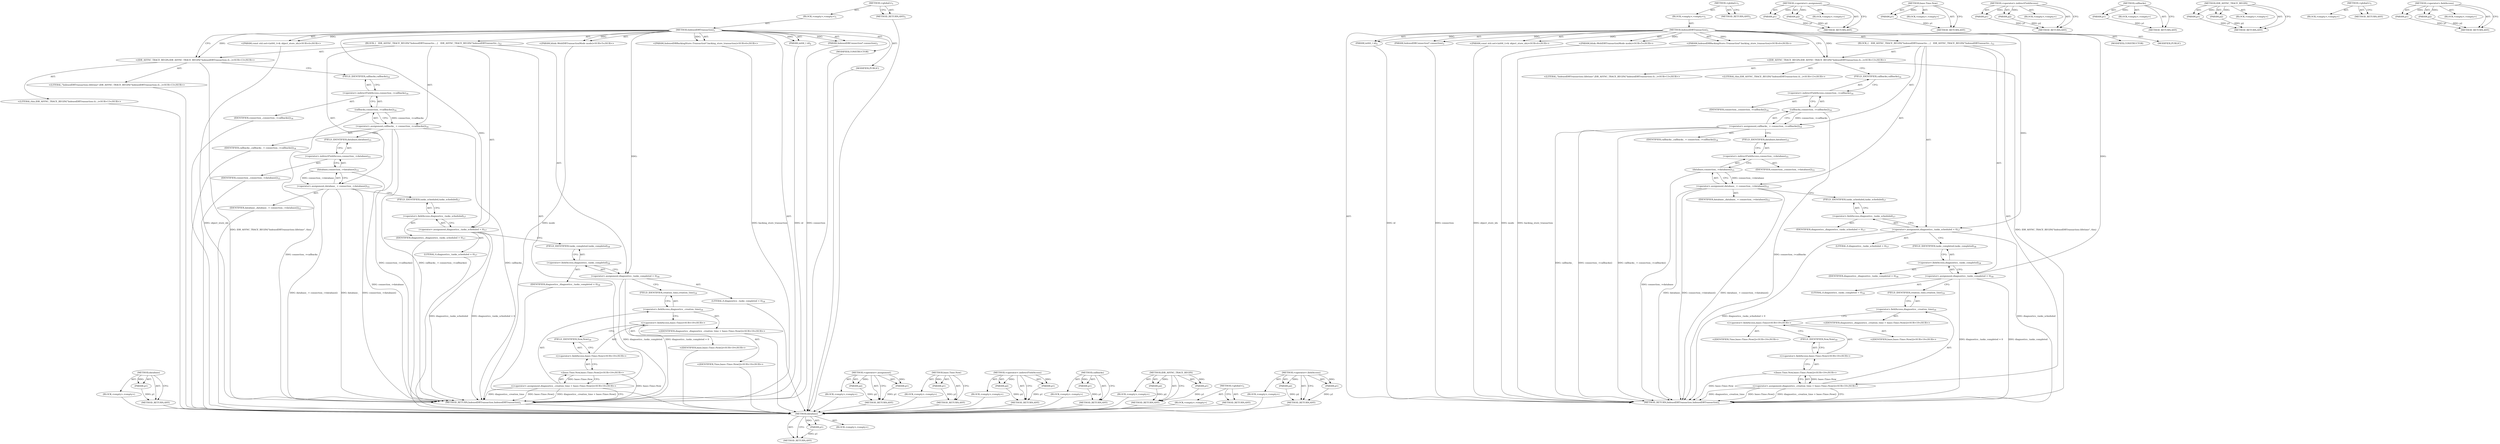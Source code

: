 digraph "&lt;operator&gt;.fieldAccess" {
vulnerable_104 [label=<(METHOD,database)>];
vulnerable_105 [label=<(PARAM,p1)>];
vulnerable_106 [label=<(BLOCK,&lt;empty&gt;,&lt;empty&gt;)>];
vulnerable_107 [label=<(METHOD_RETURN,ANY)>];
vulnerable_6 [label=<(METHOD,&lt;global&gt;)<SUB>1</SUB>>];
vulnerable_7 [label=<(BLOCK,&lt;empty&gt;,&lt;empty&gt;)<SUB>1</SUB>>];
vulnerable_8 [label=<(METHOD,IndexedDBTransaction)<SUB>1</SUB>>];
vulnerable_9 [label=<(PARAM,int64_t id)<SUB>2</SUB>>];
vulnerable_10 [label=<(PARAM,IndexedDBConnection* connection)<SUB>3</SUB>>];
vulnerable_11 [label="<(PARAM,const std::set&lt;int64_t&gt;&amp; object_store_ids)<SUB>4</SUB>>"];
vulnerable_12 [label="<(PARAM,blink::WebIDBTransactionMode mode)<SUB>5</SUB>>"];
vulnerable_13 [label="<(PARAM,IndexedDBBackingStore::Transaction* backing_store_transaction)<SUB>6</SUB>>"];
vulnerable_14 [label=<(BLOCK,{
   IDB_ASYNC_TRACE_BEGIN(&quot;IndexedDBTransactio...,{
   IDB_ASYNC_TRACE_BEGIN(&quot;IndexedDBTransactio...)<SUB>12</SUB>>];
vulnerable_15 [label="<(IDB_ASYNC_TRACE_BEGIN,IDB_ASYNC_TRACE_BEGIN(&quot;IndexedDBTransaction::li...)<SUB>13</SUB>>"];
vulnerable_16 [label="<(LITERAL,&quot;IndexedDBTransaction::lifetime&quot;,IDB_ASYNC_TRACE_BEGIN(&quot;IndexedDBTransaction::li...)<SUB>13</SUB>>"];
vulnerable_17 [label="<(LITERAL,this,IDB_ASYNC_TRACE_BEGIN(&quot;IndexedDBTransaction::li...)<SUB>13</SUB>>"];
vulnerable_18 [label=<(&lt;operator&gt;.assignment,callbacks_ = connection_-&gt;callbacks())<SUB>14</SUB>>];
vulnerable_19 [label=<(IDENTIFIER,callbacks_,callbacks_ = connection_-&gt;callbacks())<SUB>14</SUB>>];
vulnerable_20 [label=<(callbacks,connection_-&gt;callbacks())<SUB>14</SUB>>];
vulnerable_21 [label=<(&lt;operator&gt;.indirectFieldAccess,connection_-&gt;callbacks)<SUB>14</SUB>>];
vulnerable_22 [label=<(IDENTIFIER,connection_,connection_-&gt;callbacks())<SUB>14</SUB>>];
vulnerable_23 [label=<(FIELD_IDENTIFIER,callbacks,callbacks)<SUB>14</SUB>>];
vulnerable_24 [label=<(&lt;operator&gt;.assignment,database_ = connection_-&gt;database())<SUB>15</SUB>>];
vulnerable_25 [label=<(IDENTIFIER,database_,database_ = connection_-&gt;database())<SUB>15</SUB>>];
vulnerable_26 [label=<(database,connection_-&gt;database())<SUB>15</SUB>>];
vulnerable_27 [label=<(&lt;operator&gt;.indirectFieldAccess,connection_-&gt;database)<SUB>15</SUB>>];
vulnerable_28 [label=<(IDENTIFIER,connection_,connection_-&gt;database())<SUB>15</SUB>>];
vulnerable_29 [label=<(FIELD_IDENTIFIER,database,database)<SUB>15</SUB>>];
vulnerable_30 [label=<(&lt;operator&gt;.assignment,diagnostics_.tasks_scheduled = 0)<SUB>17</SUB>>];
vulnerable_31 [label=<(&lt;operator&gt;.fieldAccess,diagnostics_.tasks_scheduled)<SUB>17</SUB>>];
vulnerable_32 [label=<(IDENTIFIER,diagnostics_,diagnostics_.tasks_scheduled = 0)<SUB>17</SUB>>];
vulnerable_33 [label=<(FIELD_IDENTIFIER,tasks_scheduled,tasks_scheduled)<SUB>17</SUB>>];
vulnerable_34 [label=<(LITERAL,0,diagnostics_.tasks_scheduled = 0)<SUB>17</SUB>>];
vulnerable_35 [label=<(&lt;operator&gt;.assignment,diagnostics_.tasks_completed = 0)<SUB>18</SUB>>];
vulnerable_36 [label=<(&lt;operator&gt;.fieldAccess,diagnostics_.tasks_completed)<SUB>18</SUB>>];
vulnerable_37 [label=<(IDENTIFIER,diagnostics_,diagnostics_.tasks_completed = 0)<SUB>18</SUB>>];
vulnerable_38 [label=<(FIELD_IDENTIFIER,tasks_completed,tasks_completed)<SUB>18</SUB>>];
vulnerable_39 [label=<(LITERAL,0,diagnostics_.tasks_completed = 0)<SUB>18</SUB>>];
vulnerable_40 [label="<(&lt;operator&gt;.assignment,diagnostics_.creation_time = base::Time::Now())<SUB>19</SUB>>"];
vulnerable_41 [label=<(&lt;operator&gt;.fieldAccess,diagnostics_.creation_time)<SUB>19</SUB>>];
vulnerable_42 [label="<(IDENTIFIER,diagnostics_,diagnostics_.creation_time = base::Time::Now())<SUB>19</SUB>>"];
vulnerable_43 [label=<(FIELD_IDENTIFIER,creation_time,creation_time)<SUB>19</SUB>>];
vulnerable_44 [label="<(base.Time.Now,base::Time::Now())<SUB>19</SUB>>"];
vulnerable_45 [label="<(&lt;operator&gt;.fieldAccess,base::Time::Now)<SUB>19</SUB>>"];
vulnerable_46 [label="<(&lt;operator&gt;.fieldAccess,base::Time)<SUB>19</SUB>>"];
vulnerable_47 [label="<(IDENTIFIER,base,base::Time::Now())<SUB>19</SUB>>"];
vulnerable_48 [label="<(IDENTIFIER,Time,base::Time::Now())<SUB>19</SUB>>"];
vulnerable_49 [label=<(FIELD_IDENTIFIER,Now,Now)<SUB>19</SUB>>];
vulnerable_50 [label=<(MODIFIER,CONSTRUCTOR)>];
vulnerable_51 [label=<(MODIFIER,PUBLIC)>];
vulnerable_52 [label=<(METHOD_RETURN,IndexedDBTransaction.IndexedDBTransaction)<SUB>1</SUB>>];
vulnerable_54 [label=<(METHOD_RETURN,ANY)<SUB>1</SUB>>];
vulnerable_90 [label=<(METHOD,&lt;operator&gt;.assignment)>];
vulnerable_91 [label=<(PARAM,p1)>];
vulnerable_92 [label=<(PARAM,p2)>];
vulnerable_93 [label=<(BLOCK,&lt;empty&gt;,&lt;empty&gt;)>];
vulnerable_94 [label=<(METHOD_RETURN,ANY)>];
vulnerable_113 [label=<(METHOD,base.Time.Now)>];
vulnerable_114 [label=<(PARAM,p1)>];
vulnerable_115 [label=<(BLOCK,&lt;empty&gt;,&lt;empty&gt;)>];
vulnerable_116 [label=<(METHOD_RETURN,ANY)>];
vulnerable_99 [label=<(METHOD,&lt;operator&gt;.indirectFieldAccess)>];
vulnerable_100 [label=<(PARAM,p1)>];
vulnerable_101 [label=<(PARAM,p2)>];
vulnerable_102 [label=<(BLOCK,&lt;empty&gt;,&lt;empty&gt;)>];
vulnerable_103 [label=<(METHOD_RETURN,ANY)>];
vulnerable_95 [label=<(METHOD,callbacks)>];
vulnerable_96 [label=<(PARAM,p1)>];
vulnerable_97 [label=<(BLOCK,&lt;empty&gt;,&lt;empty&gt;)>];
vulnerable_98 [label=<(METHOD_RETURN,ANY)>];
vulnerable_85 [label=<(METHOD,IDB_ASYNC_TRACE_BEGIN)>];
vulnerable_86 [label=<(PARAM,p1)>];
vulnerable_87 [label=<(PARAM,p2)>];
vulnerable_88 [label=<(BLOCK,&lt;empty&gt;,&lt;empty&gt;)>];
vulnerable_89 [label=<(METHOD_RETURN,ANY)>];
vulnerable_79 [label=<(METHOD,&lt;global&gt;)<SUB>1</SUB>>];
vulnerable_80 [label=<(BLOCK,&lt;empty&gt;,&lt;empty&gt;)>];
vulnerable_81 [label=<(METHOD_RETURN,ANY)>];
vulnerable_108 [label=<(METHOD,&lt;operator&gt;.fieldAccess)>];
vulnerable_109 [label=<(PARAM,p1)>];
vulnerable_110 [label=<(PARAM,p2)>];
vulnerable_111 [label=<(BLOCK,&lt;empty&gt;,&lt;empty&gt;)>];
vulnerable_112 [label=<(METHOD_RETURN,ANY)>];
fixed_104 [label=<(METHOD,database)>];
fixed_105 [label=<(PARAM,p1)>];
fixed_106 [label=<(BLOCK,&lt;empty&gt;,&lt;empty&gt;)>];
fixed_107 [label=<(METHOD_RETURN,ANY)>];
fixed_6 [label=<(METHOD,&lt;global&gt;)<SUB>1</SUB>>];
fixed_7 [label=<(BLOCK,&lt;empty&gt;,&lt;empty&gt;)<SUB>1</SUB>>];
fixed_8 [label=<(METHOD,IndexedDBTransaction)<SUB>1</SUB>>];
fixed_9 [label=<(PARAM,int64_t id)<SUB>2</SUB>>];
fixed_10 [label=<(PARAM,IndexedDBConnection* connection)<SUB>3</SUB>>];
fixed_11 [label="<(PARAM,const std::set&lt;int64_t&gt;&amp; object_store_ids)<SUB>4</SUB>>"];
fixed_12 [label="<(PARAM,blink::WebIDBTransactionMode mode)<SUB>5</SUB>>"];
fixed_13 [label="<(PARAM,IndexedDBBackingStore::Transaction* backing_store_transaction)<SUB>6</SUB>>"];
fixed_14 [label=<(BLOCK,{
   IDB_ASYNC_TRACE_BEGIN(&quot;IndexedDBTransactio...,{
   IDB_ASYNC_TRACE_BEGIN(&quot;IndexedDBTransactio...)<SUB>12</SUB>>];
fixed_15 [label="<(IDB_ASYNC_TRACE_BEGIN,IDB_ASYNC_TRACE_BEGIN(&quot;IndexedDBTransaction::li...)<SUB>13</SUB>>"];
fixed_16 [label="<(LITERAL,&quot;IndexedDBTransaction::lifetime&quot;,IDB_ASYNC_TRACE_BEGIN(&quot;IndexedDBTransaction::li...)<SUB>13</SUB>>"];
fixed_17 [label="<(LITERAL,this,IDB_ASYNC_TRACE_BEGIN(&quot;IndexedDBTransaction::li...)<SUB>13</SUB>>"];
fixed_18 [label=<(&lt;operator&gt;.assignment,callbacks_ = connection_-&gt;callbacks())<SUB>14</SUB>>];
fixed_19 [label=<(IDENTIFIER,callbacks_,callbacks_ = connection_-&gt;callbacks())<SUB>14</SUB>>];
fixed_20 [label=<(callbacks,connection_-&gt;callbacks())<SUB>14</SUB>>];
fixed_21 [label=<(&lt;operator&gt;.indirectFieldAccess,connection_-&gt;callbacks)<SUB>14</SUB>>];
fixed_22 [label=<(IDENTIFIER,connection_,connection_-&gt;callbacks())<SUB>14</SUB>>];
fixed_23 [label=<(FIELD_IDENTIFIER,callbacks,callbacks)<SUB>14</SUB>>];
fixed_24 [label=<(&lt;operator&gt;.assignment,database_ = connection_-&gt;database())<SUB>15</SUB>>];
fixed_25 [label=<(IDENTIFIER,database_,database_ = connection_-&gt;database())<SUB>15</SUB>>];
fixed_26 [label=<(database,connection_-&gt;database())<SUB>15</SUB>>];
fixed_27 [label=<(&lt;operator&gt;.indirectFieldAccess,connection_-&gt;database)<SUB>15</SUB>>];
fixed_28 [label=<(IDENTIFIER,connection_,connection_-&gt;database())<SUB>15</SUB>>];
fixed_29 [label=<(FIELD_IDENTIFIER,database,database)<SUB>15</SUB>>];
fixed_30 [label=<(&lt;operator&gt;.assignment,diagnostics_.tasks_scheduled = 0)<SUB>17</SUB>>];
fixed_31 [label=<(&lt;operator&gt;.fieldAccess,diagnostics_.tasks_scheduled)<SUB>17</SUB>>];
fixed_32 [label=<(IDENTIFIER,diagnostics_,diagnostics_.tasks_scheduled = 0)<SUB>17</SUB>>];
fixed_33 [label=<(FIELD_IDENTIFIER,tasks_scheduled,tasks_scheduled)<SUB>17</SUB>>];
fixed_34 [label=<(LITERAL,0,diagnostics_.tasks_scheduled = 0)<SUB>17</SUB>>];
fixed_35 [label=<(&lt;operator&gt;.assignment,diagnostics_.tasks_completed = 0)<SUB>18</SUB>>];
fixed_36 [label=<(&lt;operator&gt;.fieldAccess,diagnostics_.tasks_completed)<SUB>18</SUB>>];
fixed_37 [label=<(IDENTIFIER,diagnostics_,diagnostics_.tasks_completed = 0)<SUB>18</SUB>>];
fixed_38 [label=<(FIELD_IDENTIFIER,tasks_completed,tasks_completed)<SUB>18</SUB>>];
fixed_39 [label=<(LITERAL,0,diagnostics_.tasks_completed = 0)<SUB>18</SUB>>];
fixed_40 [label="<(&lt;operator&gt;.assignment,diagnostics_.creation_time = base::Time::Now())<SUB>19</SUB>>"];
fixed_41 [label=<(&lt;operator&gt;.fieldAccess,diagnostics_.creation_time)<SUB>19</SUB>>];
fixed_42 [label="<(IDENTIFIER,diagnostics_,diagnostics_.creation_time = base::Time::Now())<SUB>19</SUB>>"];
fixed_43 [label=<(FIELD_IDENTIFIER,creation_time,creation_time)<SUB>19</SUB>>];
fixed_44 [label="<(base.Time.Now,base::Time::Now())<SUB>19</SUB>>"];
fixed_45 [label="<(&lt;operator&gt;.fieldAccess,base::Time::Now)<SUB>19</SUB>>"];
fixed_46 [label="<(&lt;operator&gt;.fieldAccess,base::Time)<SUB>19</SUB>>"];
fixed_47 [label="<(IDENTIFIER,base,base::Time::Now())<SUB>19</SUB>>"];
fixed_48 [label="<(IDENTIFIER,Time,base::Time::Now())<SUB>19</SUB>>"];
fixed_49 [label=<(FIELD_IDENTIFIER,Now,Now)<SUB>19</SUB>>];
fixed_50 [label=<(MODIFIER,CONSTRUCTOR)>];
fixed_51 [label=<(MODIFIER,PUBLIC)>];
fixed_52 [label=<(METHOD_RETURN,IndexedDBTransaction.IndexedDBTransaction)<SUB>1</SUB>>];
fixed_54 [label=<(METHOD_RETURN,ANY)<SUB>1</SUB>>];
fixed_90 [label=<(METHOD,&lt;operator&gt;.assignment)>];
fixed_91 [label=<(PARAM,p1)>];
fixed_92 [label=<(PARAM,p2)>];
fixed_93 [label=<(BLOCK,&lt;empty&gt;,&lt;empty&gt;)>];
fixed_94 [label=<(METHOD_RETURN,ANY)>];
fixed_113 [label=<(METHOD,base.Time.Now)>];
fixed_114 [label=<(PARAM,p1)>];
fixed_115 [label=<(BLOCK,&lt;empty&gt;,&lt;empty&gt;)>];
fixed_116 [label=<(METHOD_RETURN,ANY)>];
fixed_99 [label=<(METHOD,&lt;operator&gt;.indirectFieldAccess)>];
fixed_100 [label=<(PARAM,p1)>];
fixed_101 [label=<(PARAM,p2)>];
fixed_102 [label=<(BLOCK,&lt;empty&gt;,&lt;empty&gt;)>];
fixed_103 [label=<(METHOD_RETURN,ANY)>];
fixed_95 [label=<(METHOD,callbacks)>];
fixed_96 [label=<(PARAM,p1)>];
fixed_97 [label=<(BLOCK,&lt;empty&gt;,&lt;empty&gt;)>];
fixed_98 [label=<(METHOD_RETURN,ANY)>];
fixed_85 [label=<(METHOD,IDB_ASYNC_TRACE_BEGIN)>];
fixed_86 [label=<(PARAM,p1)>];
fixed_87 [label=<(PARAM,p2)>];
fixed_88 [label=<(BLOCK,&lt;empty&gt;,&lt;empty&gt;)>];
fixed_89 [label=<(METHOD_RETURN,ANY)>];
fixed_79 [label=<(METHOD,&lt;global&gt;)<SUB>1</SUB>>];
fixed_80 [label=<(BLOCK,&lt;empty&gt;,&lt;empty&gt;)>];
fixed_81 [label=<(METHOD_RETURN,ANY)>];
fixed_108 [label=<(METHOD,&lt;operator&gt;.fieldAccess)>];
fixed_109 [label=<(PARAM,p1)>];
fixed_110 [label=<(PARAM,p2)>];
fixed_111 [label=<(BLOCK,&lt;empty&gt;,&lt;empty&gt;)>];
fixed_112 [label=<(METHOD_RETURN,ANY)>];
vulnerable_104 -> vulnerable_105  [key=0, label="AST: "];
vulnerable_104 -> vulnerable_105  [key=1, label="DDG: "];
vulnerable_104 -> vulnerable_106  [key=0, label="AST: "];
vulnerable_104 -> vulnerable_107  [key=0, label="AST: "];
vulnerable_104 -> vulnerable_107  [key=1, label="CFG: "];
vulnerable_105 -> vulnerable_107  [key=0, label="DDG: p1"];
vulnerable_6 -> vulnerable_7  [key=0, label="AST: "];
vulnerable_6 -> vulnerable_54  [key=0, label="AST: "];
vulnerable_6 -> vulnerable_54  [key=1, label="CFG: "];
vulnerable_7 -> vulnerable_8  [key=0, label="AST: "];
vulnerable_8 -> vulnerable_9  [key=0, label="AST: "];
vulnerable_8 -> vulnerable_9  [key=1, label="DDG: "];
vulnerable_8 -> vulnerable_10  [key=0, label="AST: "];
vulnerable_8 -> vulnerable_10  [key=1, label="DDG: "];
vulnerable_8 -> vulnerable_11  [key=0, label="AST: "];
vulnerable_8 -> vulnerable_11  [key=1, label="DDG: "];
vulnerable_8 -> vulnerable_12  [key=0, label="AST: "];
vulnerable_8 -> vulnerable_12  [key=1, label="DDG: "];
vulnerable_8 -> vulnerable_13  [key=0, label="AST: "];
vulnerable_8 -> vulnerable_13  [key=1, label="DDG: "];
vulnerable_8 -> vulnerable_14  [key=0, label="AST: "];
vulnerable_8 -> vulnerable_50  [key=0, label="AST: "];
vulnerable_8 -> vulnerable_51  [key=0, label="AST: "];
vulnerable_8 -> vulnerable_52  [key=0, label="AST: "];
vulnerable_8 -> vulnerable_15  [key=0, label="CFG: "];
vulnerable_8 -> vulnerable_15  [key=1, label="DDG: "];
vulnerable_8 -> vulnerable_30  [key=0, label="DDG: "];
vulnerable_8 -> vulnerable_35  [key=0, label="DDG: "];
vulnerable_9 -> vulnerable_52  [key=0, label="DDG: id"];
vulnerable_10 -> vulnerable_52  [key=0, label="DDG: connection"];
vulnerable_11 -> vulnerable_52  [key=0, label="DDG: object_store_ids"];
vulnerable_12 -> vulnerable_52  [key=0, label="DDG: mode"];
vulnerable_13 -> vulnerable_52  [key=0, label="DDG: backing_store_transaction"];
vulnerable_14 -> vulnerable_15  [key=0, label="AST: "];
vulnerable_14 -> vulnerable_18  [key=0, label="AST: "];
vulnerable_14 -> vulnerable_24  [key=0, label="AST: "];
vulnerable_14 -> vulnerable_30  [key=0, label="AST: "];
vulnerable_14 -> vulnerable_35  [key=0, label="AST: "];
vulnerable_14 -> vulnerable_40  [key=0, label="AST: "];
vulnerable_15 -> vulnerable_16  [key=0, label="AST: "];
vulnerable_15 -> vulnerable_17  [key=0, label="AST: "];
vulnerable_15 -> vulnerable_23  [key=0, label="CFG: "];
vulnerable_15 -> vulnerable_52  [key=0, label="DDG: IDB_ASYNC_TRACE_BEGIN(&quot;IndexedDBTransaction::lifetime&quot;, this)"];
vulnerable_18 -> vulnerable_19  [key=0, label="AST: "];
vulnerable_18 -> vulnerable_20  [key=0, label="AST: "];
vulnerable_18 -> vulnerable_29  [key=0, label="CFG: "];
vulnerable_18 -> vulnerable_52  [key=0, label="DDG: connection_-&gt;callbacks()"];
vulnerable_18 -> vulnerable_52  [key=1, label="DDG: callbacks_ = connection_-&gt;callbacks()"];
vulnerable_18 -> vulnerable_52  [key=2, label="DDG: callbacks_"];
vulnerable_20 -> vulnerable_21  [key=0, label="AST: "];
vulnerable_20 -> vulnerable_18  [key=0, label="CFG: "];
vulnerable_20 -> vulnerable_18  [key=1, label="DDG: connection_-&gt;callbacks"];
vulnerable_20 -> vulnerable_52  [key=0, label="DDG: connection_-&gt;callbacks"];
vulnerable_21 -> vulnerable_22  [key=0, label="AST: "];
vulnerable_21 -> vulnerable_23  [key=0, label="AST: "];
vulnerable_21 -> vulnerable_20  [key=0, label="CFG: "];
vulnerable_23 -> vulnerable_21  [key=0, label="CFG: "];
vulnerable_24 -> vulnerable_25  [key=0, label="AST: "];
vulnerable_24 -> vulnerable_26  [key=0, label="AST: "];
vulnerable_24 -> vulnerable_33  [key=0, label="CFG: "];
vulnerable_24 -> vulnerable_52  [key=0, label="DDG: connection_-&gt;database()"];
vulnerable_24 -> vulnerable_52  [key=1, label="DDG: database_ = connection_-&gt;database()"];
vulnerable_24 -> vulnerable_52  [key=2, label="DDG: database_"];
vulnerable_26 -> vulnerable_27  [key=0, label="AST: "];
vulnerable_26 -> vulnerable_24  [key=0, label="CFG: "];
vulnerable_26 -> vulnerable_24  [key=1, label="DDG: connection_-&gt;database"];
vulnerable_26 -> vulnerable_52  [key=0, label="DDG: connection_-&gt;database"];
vulnerable_27 -> vulnerable_28  [key=0, label="AST: "];
vulnerable_27 -> vulnerable_29  [key=0, label="AST: "];
vulnerable_27 -> vulnerable_26  [key=0, label="CFG: "];
vulnerable_29 -> vulnerable_27  [key=0, label="CFG: "];
vulnerable_30 -> vulnerable_31  [key=0, label="AST: "];
vulnerable_30 -> vulnerable_34  [key=0, label="AST: "];
vulnerable_30 -> vulnerable_38  [key=0, label="CFG: "];
vulnerable_30 -> vulnerable_52  [key=0, label="DDG: diagnostics_.tasks_scheduled"];
vulnerable_30 -> vulnerable_52  [key=1, label="DDG: diagnostics_.tasks_scheduled = 0"];
vulnerable_31 -> vulnerable_32  [key=0, label="AST: "];
vulnerable_31 -> vulnerable_33  [key=0, label="AST: "];
vulnerable_31 -> vulnerable_30  [key=0, label="CFG: "];
vulnerable_33 -> vulnerable_31  [key=0, label="CFG: "];
vulnerable_35 -> vulnerable_36  [key=0, label="AST: "];
vulnerable_35 -> vulnerable_39  [key=0, label="AST: "];
vulnerable_35 -> vulnerable_43  [key=0, label="CFG: "];
vulnerable_35 -> vulnerable_52  [key=0, label="DDG: diagnostics_.tasks_completed"];
vulnerable_35 -> vulnerable_52  [key=1, label="DDG: diagnostics_.tasks_completed = 0"];
vulnerable_36 -> vulnerable_37  [key=0, label="AST: "];
vulnerable_36 -> vulnerable_38  [key=0, label="AST: "];
vulnerable_36 -> vulnerable_35  [key=0, label="CFG: "];
vulnerable_38 -> vulnerable_36  [key=0, label="CFG: "];
vulnerable_40 -> vulnerable_41  [key=0, label="AST: "];
vulnerable_40 -> vulnerable_44  [key=0, label="AST: "];
vulnerable_40 -> vulnerable_52  [key=0, label="CFG: "];
vulnerable_40 -> vulnerable_52  [key=1, label="DDG: diagnostics_.creation_time"];
vulnerable_40 -> vulnerable_52  [key=2, label="DDG: base::Time::Now()"];
vulnerable_40 -> vulnerable_52  [key=3, label="DDG: diagnostics_.creation_time = base::Time::Now()"];
vulnerable_41 -> vulnerable_42  [key=0, label="AST: "];
vulnerable_41 -> vulnerable_43  [key=0, label="AST: "];
vulnerable_41 -> vulnerable_46  [key=0, label="CFG: "];
vulnerable_43 -> vulnerable_41  [key=0, label="CFG: "];
vulnerable_44 -> vulnerable_45  [key=0, label="AST: "];
vulnerable_44 -> vulnerable_40  [key=0, label="CFG: "];
vulnerable_44 -> vulnerable_40  [key=1, label="DDG: base::Time::Now"];
vulnerable_44 -> vulnerable_52  [key=0, label="DDG: base::Time::Now"];
vulnerable_45 -> vulnerable_46  [key=0, label="AST: "];
vulnerable_45 -> vulnerable_49  [key=0, label="AST: "];
vulnerable_45 -> vulnerable_44  [key=0, label="CFG: "];
vulnerable_46 -> vulnerable_47  [key=0, label="AST: "];
vulnerable_46 -> vulnerable_48  [key=0, label="AST: "];
vulnerable_46 -> vulnerable_49  [key=0, label="CFG: "];
vulnerable_49 -> vulnerable_45  [key=0, label="CFG: "];
vulnerable_90 -> vulnerable_91  [key=0, label="AST: "];
vulnerable_90 -> vulnerable_91  [key=1, label="DDG: "];
vulnerable_90 -> vulnerable_93  [key=0, label="AST: "];
vulnerable_90 -> vulnerable_92  [key=0, label="AST: "];
vulnerable_90 -> vulnerable_92  [key=1, label="DDG: "];
vulnerable_90 -> vulnerable_94  [key=0, label="AST: "];
vulnerable_90 -> vulnerable_94  [key=1, label="CFG: "];
vulnerable_91 -> vulnerable_94  [key=0, label="DDG: p1"];
vulnerable_92 -> vulnerable_94  [key=0, label="DDG: p2"];
vulnerable_113 -> vulnerable_114  [key=0, label="AST: "];
vulnerable_113 -> vulnerable_114  [key=1, label="DDG: "];
vulnerable_113 -> vulnerable_115  [key=0, label="AST: "];
vulnerable_113 -> vulnerable_116  [key=0, label="AST: "];
vulnerable_113 -> vulnerable_116  [key=1, label="CFG: "];
vulnerable_114 -> vulnerable_116  [key=0, label="DDG: p1"];
vulnerable_99 -> vulnerable_100  [key=0, label="AST: "];
vulnerable_99 -> vulnerable_100  [key=1, label="DDG: "];
vulnerable_99 -> vulnerable_102  [key=0, label="AST: "];
vulnerable_99 -> vulnerable_101  [key=0, label="AST: "];
vulnerable_99 -> vulnerable_101  [key=1, label="DDG: "];
vulnerable_99 -> vulnerable_103  [key=0, label="AST: "];
vulnerable_99 -> vulnerable_103  [key=1, label="CFG: "];
vulnerable_100 -> vulnerable_103  [key=0, label="DDG: p1"];
vulnerable_101 -> vulnerable_103  [key=0, label="DDG: p2"];
vulnerable_95 -> vulnerable_96  [key=0, label="AST: "];
vulnerable_95 -> vulnerable_96  [key=1, label="DDG: "];
vulnerable_95 -> vulnerable_97  [key=0, label="AST: "];
vulnerable_95 -> vulnerable_98  [key=0, label="AST: "];
vulnerable_95 -> vulnerable_98  [key=1, label="CFG: "];
vulnerable_96 -> vulnerable_98  [key=0, label="DDG: p1"];
vulnerable_85 -> vulnerable_86  [key=0, label="AST: "];
vulnerable_85 -> vulnerable_86  [key=1, label="DDG: "];
vulnerable_85 -> vulnerable_88  [key=0, label="AST: "];
vulnerable_85 -> vulnerable_87  [key=0, label="AST: "];
vulnerable_85 -> vulnerable_87  [key=1, label="DDG: "];
vulnerable_85 -> vulnerable_89  [key=0, label="AST: "];
vulnerable_85 -> vulnerable_89  [key=1, label="CFG: "];
vulnerable_86 -> vulnerable_89  [key=0, label="DDG: p1"];
vulnerable_87 -> vulnerable_89  [key=0, label="DDG: p2"];
vulnerable_79 -> vulnerable_80  [key=0, label="AST: "];
vulnerable_79 -> vulnerable_81  [key=0, label="AST: "];
vulnerable_79 -> vulnerable_81  [key=1, label="CFG: "];
vulnerable_108 -> vulnerable_109  [key=0, label="AST: "];
vulnerable_108 -> vulnerable_109  [key=1, label="DDG: "];
vulnerable_108 -> vulnerable_111  [key=0, label="AST: "];
vulnerable_108 -> vulnerable_110  [key=0, label="AST: "];
vulnerable_108 -> vulnerable_110  [key=1, label="DDG: "];
vulnerable_108 -> vulnerable_112  [key=0, label="AST: "];
vulnerable_108 -> vulnerable_112  [key=1, label="CFG: "];
vulnerable_109 -> vulnerable_112  [key=0, label="DDG: p1"];
vulnerable_110 -> vulnerable_112  [key=0, label="DDG: p2"];
fixed_104 -> fixed_105  [key=0, label="AST: "];
fixed_104 -> fixed_105  [key=1, label="DDG: "];
fixed_104 -> fixed_106  [key=0, label="AST: "];
fixed_104 -> fixed_107  [key=0, label="AST: "];
fixed_104 -> fixed_107  [key=1, label="CFG: "];
fixed_105 -> fixed_107  [key=0, label="DDG: p1"];
fixed_106 -> vulnerable_104  [key=0];
fixed_107 -> vulnerable_104  [key=0];
fixed_6 -> fixed_7  [key=0, label="AST: "];
fixed_6 -> fixed_54  [key=0, label="AST: "];
fixed_6 -> fixed_54  [key=1, label="CFG: "];
fixed_7 -> fixed_8  [key=0, label="AST: "];
fixed_8 -> fixed_9  [key=0, label="AST: "];
fixed_8 -> fixed_9  [key=1, label="DDG: "];
fixed_8 -> fixed_10  [key=0, label="AST: "];
fixed_8 -> fixed_10  [key=1, label="DDG: "];
fixed_8 -> fixed_11  [key=0, label="AST: "];
fixed_8 -> fixed_11  [key=1, label="DDG: "];
fixed_8 -> fixed_12  [key=0, label="AST: "];
fixed_8 -> fixed_12  [key=1, label="DDG: "];
fixed_8 -> fixed_13  [key=0, label="AST: "];
fixed_8 -> fixed_13  [key=1, label="DDG: "];
fixed_8 -> fixed_14  [key=0, label="AST: "];
fixed_8 -> fixed_50  [key=0, label="AST: "];
fixed_8 -> fixed_51  [key=0, label="AST: "];
fixed_8 -> fixed_52  [key=0, label="AST: "];
fixed_8 -> fixed_15  [key=0, label="CFG: "];
fixed_8 -> fixed_15  [key=1, label="DDG: "];
fixed_8 -> fixed_30  [key=0, label="DDG: "];
fixed_8 -> fixed_35  [key=0, label="DDG: "];
fixed_9 -> fixed_52  [key=0, label="DDG: id"];
fixed_10 -> fixed_52  [key=0, label="DDG: connection"];
fixed_11 -> fixed_52  [key=0, label="DDG: object_store_ids"];
fixed_12 -> fixed_52  [key=0, label="DDG: mode"];
fixed_13 -> fixed_52  [key=0, label="DDG: backing_store_transaction"];
fixed_14 -> fixed_15  [key=0, label="AST: "];
fixed_14 -> fixed_18  [key=0, label="AST: "];
fixed_14 -> fixed_24  [key=0, label="AST: "];
fixed_14 -> fixed_30  [key=0, label="AST: "];
fixed_14 -> fixed_35  [key=0, label="AST: "];
fixed_14 -> fixed_40  [key=0, label="AST: "];
fixed_15 -> fixed_16  [key=0, label="AST: "];
fixed_15 -> fixed_17  [key=0, label="AST: "];
fixed_15 -> fixed_23  [key=0, label="CFG: "];
fixed_15 -> fixed_52  [key=0, label="DDG: IDB_ASYNC_TRACE_BEGIN(&quot;IndexedDBTransaction::lifetime&quot;, this)"];
fixed_16 -> vulnerable_104  [key=0];
fixed_17 -> vulnerable_104  [key=0];
fixed_18 -> fixed_19  [key=0, label="AST: "];
fixed_18 -> fixed_20  [key=0, label="AST: "];
fixed_18 -> fixed_29  [key=0, label="CFG: "];
fixed_18 -> fixed_52  [key=0, label="DDG: connection_-&gt;callbacks()"];
fixed_18 -> fixed_52  [key=1, label="DDG: callbacks_ = connection_-&gt;callbacks()"];
fixed_18 -> fixed_52  [key=2, label="DDG: callbacks_"];
fixed_19 -> vulnerable_104  [key=0];
fixed_20 -> fixed_21  [key=0, label="AST: "];
fixed_20 -> fixed_18  [key=0, label="CFG: "];
fixed_20 -> fixed_18  [key=1, label="DDG: connection_-&gt;callbacks"];
fixed_20 -> fixed_52  [key=0, label="DDG: connection_-&gt;callbacks"];
fixed_21 -> fixed_22  [key=0, label="AST: "];
fixed_21 -> fixed_23  [key=0, label="AST: "];
fixed_21 -> fixed_20  [key=0, label="CFG: "];
fixed_22 -> vulnerable_104  [key=0];
fixed_23 -> fixed_21  [key=0, label="CFG: "];
fixed_24 -> fixed_25  [key=0, label="AST: "];
fixed_24 -> fixed_26  [key=0, label="AST: "];
fixed_24 -> fixed_33  [key=0, label="CFG: "];
fixed_24 -> fixed_52  [key=0, label="DDG: connection_-&gt;database()"];
fixed_24 -> fixed_52  [key=1, label="DDG: database_ = connection_-&gt;database()"];
fixed_24 -> fixed_52  [key=2, label="DDG: database_"];
fixed_25 -> vulnerable_104  [key=0];
fixed_26 -> fixed_27  [key=0, label="AST: "];
fixed_26 -> fixed_24  [key=0, label="CFG: "];
fixed_26 -> fixed_24  [key=1, label="DDG: connection_-&gt;database"];
fixed_26 -> fixed_52  [key=0, label="DDG: connection_-&gt;database"];
fixed_27 -> fixed_28  [key=0, label="AST: "];
fixed_27 -> fixed_29  [key=0, label="AST: "];
fixed_27 -> fixed_26  [key=0, label="CFG: "];
fixed_28 -> vulnerable_104  [key=0];
fixed_29 -> fixed_27  [key=0, label="CFG: "];
fixed_30 -> fixed_31  [key=0, label="AST: "];
fixed_30 -> fixed_34  [key=0, label="AST: "];
fixed_30 -> fixed_38  [key=0, label="CFG: "];
fixed_30 -> fixed_52  [key=0, label="DDG: diagnostics_.tasks_scheduled"];
fixed_30 -> fixed_52  [key=1, label="DDG: diagnostics_.tasks_scheduled = 0"];
fixed_31 -> fixed_32  [key=0, label="AST: "];
fixed_31 -> fixed_33  [key=0, label="AST: "];
fixed_31 -> fixed_30  [key=0, label="CFG: "];
fixed_32 -> vulnerable_104  [key=0];
fixed_33 -> fixed_31  [key=0, label="CFG: "];
fixed_34 -> vulnerable_104  [key=0];
fixed_35 -> fixed_36  [key=0, label="AST: "];
fixed_35 -> fixed_39  [key=0, label="AST: "];
fixed_35 -> fixed_43  [key=0, label="CFG: "];
fixed_35 -> fixed_52  [key=0, label="DDG: diagnostics_.tasks_completed"];
fixed_35 -> fixed_52  [key=1, label="DDG: diagnostics_.tasks_completed = 0"];
fixed_36 -> fixed_37  [key=0, label="AST: "];
fixed_36 -> fixed_38  [key=0, label="AST: "];
fixed_36 -> fixed_35  [key=0, label="CFG: "];
fixed_37 -> vulnerable_104  [key=0];
fixed_38 -> fixed_36  [key=0, label="CFG: "];
fixed_39 -> vulnerable_104  [key=0];
fixed_40 -> fixed_41  [key=0, label="AST: "];
fixed_40 -> fixed_44  [key=0, label="AST: "];
fixed_40 -> fixed_52  [key=0, label="CFG: "];
fixed_40 -> fixed_52  [key=1, label="DDG: diagnostics_.creation_time"];
fixed_40 -> fixed_52  [key=2, label="DDG: base::Time::Now()"];
fixed_40 -> fixed_52  [key=3, label="DDG: diagnostics_.creation_time = base::Time::Now()"];
fixed_41 -> fixed_42  [key=0, label="AST: "];
fixed_41 -> fixed_43  [key=0, label="AST: "];
fixed_41 -> fixed_46  [key=0, label="CFG: "];
fixed_42 -> vulnerable_104  [key=0];
fixed_43 -> fixed_41  [key=0, label="CFG: "];
fixed_44 -> fixed_45  [key=0, label="AST: "];
fixed_44 -> fixed_40  [key=0, label="CFG: "];
fixed_44 -> fixed_40  [key=1, label="DDG: base::Time::Now"];
fixed_44 -> fixed_52  [key=0, label="DDG: base::Time::Now"];
fixed_45 -> fixed_46  [key=0, label="AST: "];
fixed_45 -> fixed_49  [key=0, label="AST: "];
fixed_45 -> fixed_44  [key=0, label="CFG: "];
fixed_46 -> fixed_47  [key=0, label="AST: "];
fixed_46 -> fixed_48  [key=0, label="AST: "];
fixed_46 -> fixed_49  [key=0, label="CFG: "];
fixed_47 -> vulnerable_104  [key=0];
fixed_48 -> vulnerable_104  [key=0];
fixed_49 -> fixed_45  [key=0, label="CFG: "];
fixed_50 -> vulnerable_104  [key=0];
fixed_51 -> vulnerable_104  [key=0];
fixed_52 -> vulnerable_104  [key=0];
fixed_54 -> vulnerable_104  [key=0];
fixed_90 -> fixed_91  [key=0, label="AST: "];
fixed_90 -> fixed_91  [key=1, label="DDG: "];
fixed_90 -> fixed_93  [key=0, label="AST: "];
fixed_90 -> fixed_92  [key=0, label="AST: "];
fixed_90 -> fixed_92  [key=1, label="DDG: "];
fixed_90 -> fixed_94  [key=0, label="AST: "];
fixed_90 -> fixed_94  [key=1, label="CFG: "];
fixed_91 -> fixed_94  [key=0, label="DDG: p1"];
fixed_92 -> fixed_94  [key=0, label="DDG: p2"];
fixed_93 -> vulnerable_104  [key=0];
fixed_94 -> vulnerable_104  [key=0];
fixed_113 -> fixed_114  [key=0, label="AST: "];
fixed_113 -> fixed_114  [key=1, label="DDG: "];
fixed_113 -> fixed_115  [key=0, label="AST: "];
fixed_113 -> fixed_116  [key=0, label="AST: "];
fixed_113 -> fixed_116  [key=1, label="CFG: "];
fixed_114 -> fixed_116  [key=0, label="DDG: p1"];
fixed_115 -> vulnerable_104  [key=0];
fixed_116 -> vulnerable_104  [key=0];
fixed_99 -> fixed_100  [key=0, label="AST: "];
fixed_99 -> fixed_100  [key=1, label="DDG: "];
fixed_99 -> fixed_102  [key=0, label="AST: "];
fixed_99 -> fixed_101  [key=0, label="AST: "];
fixed_99 -> fixed_101  [key=1, label="DDG: "];
fixed_99 -> fixed_103  [key=0, label="AST: "];
fixed_99 -> fixed_103  [key=1, label="CFG: "];
fixed_100 -> fixed_103  [key=0, label="DDG: p1"];
fixed_101 -> fixed_103  [key=0, label="DDG: p2"];
fixed_102 -> vulnerable_104  [key=0];
fixed_103 -> vulnerable_104  [key=0];
fixed_95 -> fixed_96  [key=0, label="AST: "];
fixed_95 -> fixed_96  [key=1, label="DDG: "];
fixed_95 -> fixed_97  [key=0, label="AST: "];
fixed_95 -> fixed_98  [key=0, label="AST: "];
fixed_95 -> fixed_98  [key=1, label="CFG: "];
fixed_96 -> fixed_98  [key=0, label="DDG: p1"];
fixed_97 -> vulnerable_104  [key=0];
fixed_98 -> vulnerable_104  [key=0];
fixed_85 -> fixed_86  [key=0, label="AST: "];
fixed_85 -> fixed_86  [key=1, label="DDG: "];
fixed_85 -> fixed_88  [key=0, label="AST: "];
fixed_85 -> fixed_87  [key=0, label="AST: "];
fixed_85 -> fixed_87  [key=1, label="DDG: "];
fixed_85 -> fixed_89  [key=0, label="AST: "];
fixed_85 -> fixed_89  [key=1, label="CFG: "];
fixed_86 -> fixed_89  [key=0, label="DDG: p1"];
fixed_87 -> fixed_89  [key=0, label="DDG: p2"];
fixed_88 -> vulnerable_104  [key=0];
fixed_89 -> vulnerable_104  [key=0];
fixed_79 -> fixed_80  [key=0, label="AST: "];
fixed_79 -> fixed_81  [key=0, label="AST: "];
fixed_79 -> fixed_81  [key=1, label="CFG: "];
fixed_80 -> vulnerable_104  [key=0];
fixed_81 -> vulnerable_104  [key=0];
fixed_108 -> fixed_109  [key=0, label="AST: "];
fixed_108 -> fixed_109  [key=1, label="DDG: "];
fixed_108 -> fixed_111  [key=0, label="AST: "];
fixed_108 -> fixed_110  [key=0, label="AST: "];
fixed_108 -> fixed_110  [key=1, label="DDG: "];
fixed_108 -> fixed_112  [key=0, label="AST: "];
fixed_108 -> fixed_112  [key=1, label="CFG: "];
fixed_109 -> fixed_112  [key=0, label="DDG: p1"];
fixed_110 -> fixed_112  [key=0, label="DDG: p2"];
fixed_111 -> vulnerable_104  [key=0];
fixed_112 -> vulnerable_104  [key=0];
}
